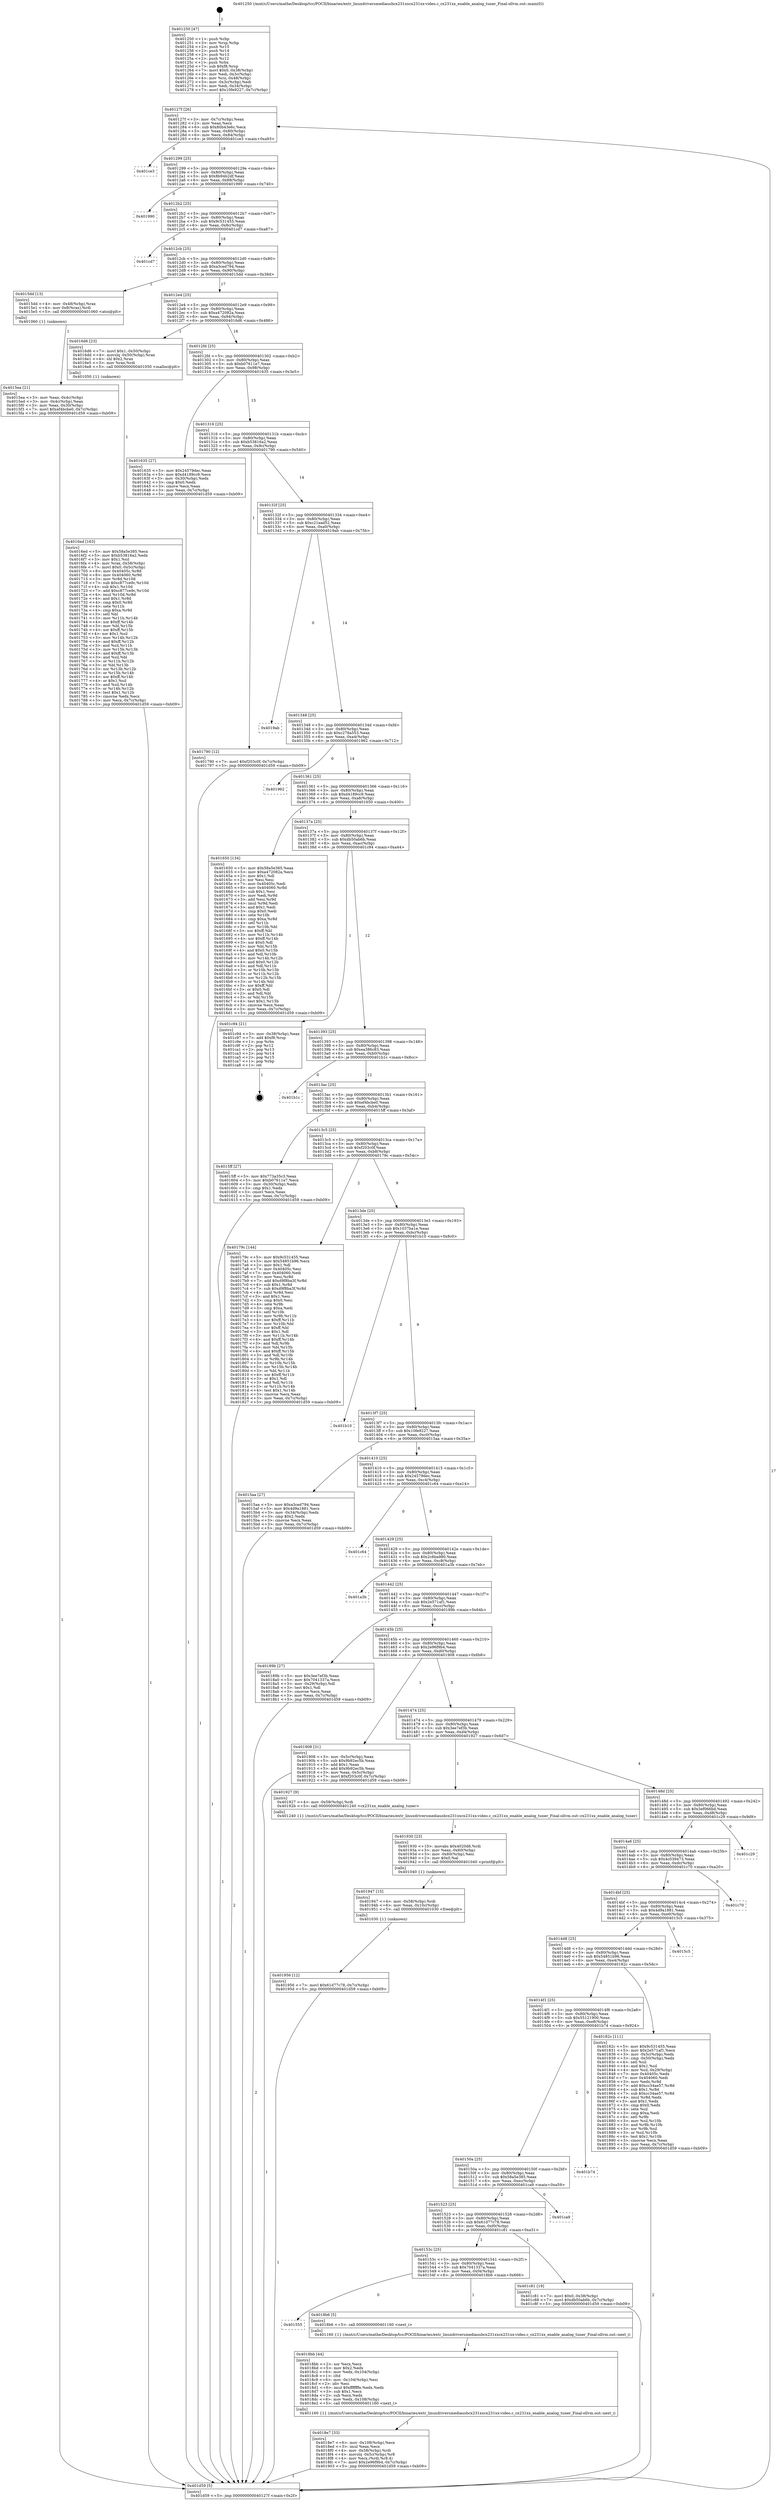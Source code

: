 digraph "0x401250" {
  label = "0x401250 (/mnt/c/Users/mathe/Desktop/tcc/POCII/binaries/extr_linuxdriversmediausbcx231xxcx231xx-video.c_cx231xx_enable_analog_tuner_Final-ollvm.out::main(0))"
  labelloc = "t"
  node[shape=record]

  Entry [label="",width=0.3,height=0.3,shape=circle,fillcolor=black,style=filled]
  "0x40127f" [label="{
     0x40127f [26]\l
     | [instrs]\l
     &nbsp;&nbsp;0x40127f \<+3\>: mov -0x7c(%rbp),%eax\l
     &nbsp;&nbsp;0x401282 \<+2\>: mov %eax,%ecx\l
     &nbsp;&nbsp;0x401284 \<+6\>: sub $0x80b43e6c,%ecx\l
     &nbsp;&nbsp;0x40128a \<+3\>: mov %eax,-0x80(%rbp)\l
     &nbsp;&nbsp;0x40128d \<+6\>: mov %ecx,-0x84(%rbp)\l
     &nbsp;&nbsp;0x401293 \<+6\>: je 0000000000401ce3 \<main+0xa93\>\l
  }"]
  "0x401ce3" [label="{
     0x401ce3\l
  }", style=dashed]
  "0x401299" [label="{
     0x401299 [25]\l
     | [instrs]\l
     &nbsp;&nbsp;0x401299 \<+5\>: jmp 000000000040129e \<main+0x4e\>\l
     &nbsp;&nbsp;0x40129e \<+3\>: mov -0x80(%rbp),%eax\l
     &nbsp;&nbsp;0x4012a1 \<+5\>: sub $0x8b94b2df,%eax\l
     &nbsp;&nbsp;0x4012a6 \<+6\>: mov %eax,-0x88(%rbp)\l
     &nbsp;&nbsp;0x4012ac \<+6\>: je 0000000000401990 \<main+0x740\>\l
  }"]
  Exit [label="",width=0.3,height=0.3,shape=circle,fillcolor=black,style=filled,peripheries=2]
  "0x401990" [label="{
     0x401990\l
  }", style=dashed]
  "0x4012b2" [label="{
     0x4012b2 [25]\l
     | [instrs]\l
     &nbsp;&nbsp;0x4012b2 \<+5\>: jmp 00000000004012b7 \<main+0x67\>\l
     &nbsp;&nbsp;0x4012b7 \<+3\>: mov -0x80(%rbp),%eax\l
     &nbsp;&nbsp;0x4012ba \<+5\>: sub $0x9c531455,%eax\l
     &nbsp;&nbsp;0x4012bf \<+6\>: mov %eax,-0x8c(%rbp)\l
     &nbsp;&nbsp;0x4012c5 \<+6\>: je 0000000000401cd7 \<main+0xa87\>\l
  }"]
  "0x401956" [label="{
     0x401956 [12]\l
     | [instrs]\l
     &nbsp;&nbsp;0x401956 \<+7\>: movl $0x61d77c78,-0x7c(%rbp)\l
     &nbsp;&nbsp;0x40195d \<+5\>: jmp 0000000000401d59 \<main+0xb09\>\l
  }"]
  "0x401cd7" [label="{
     0x401cd7\l
  }", style=dashed]
  "0x4012cb" [label="{
     0x4012cb [25]\l
     | [instrs]\l
     &nbsp;&nbsp;0x4012cb \<+5\>: jmp 00000000004012d0 \<main+0x80\>\l
     &nbsp;&nbsp;0x4012d0 \<+3\>: mov -0x80(%rbp),%eax\l
     &nbsp;&nbsp;0x4012d3 \<+5\>: sub $0xa3ced794,%eax\l
     &nbsp;&nbsp;0x4012d8 \<+6\>: mov %eax,-0x90(%rbp)\l
     &nbsp;&nbsp;0x4012de \<+6\>: je 00000000004015dd \<main+0x38d\>\l
  }"]
  "0x401947" [label="{
     0x401947 [15]\l
     | [instrs]\l
     &nbsp;&nbsp;0x401947 \<+4\>: mov -0x58(%rbp),%rdi\l
     &nbsp;&nbsp;0x40194b \<+6\>: mov %eax,-0x10c(%rbp)\l
     &nbsp;&nbsp;0x401951 \<+5\>: call 0000000000401030 \<free@plt\>\l
     | [calls]\l
     &nbsp;&nbsp;0x401030 \{1\} (unknown)\l
  }"]
  "0x4015dd" [label="{
     0x4015dd [13]\l
     | [instrs]\l
     &nbsp;&nbsp;0x4015dd \<+4\>: mov -0x48(%rbp),%rax\l
     &nbsp;&nbsp;0x4015e1 \<+4\>: mov 0x8(%rax),%rdi\l
     &nbsp;&nbsp;0x4015e5 \<+5\>: call 0000000000401060 \<atoi@plt\>\l
     | [calls]\l
     &nbsp;&nbsp;0x401060 \{1\} (unknown)\l
  }"]
  "0x4012e4" [label="{
     0x4012e4 [25]\l
     | [instrs]\l
     &nbsp;&nbsp;0x4012e4 \<+5\>: jmp 00000000004012e9 \<main+0x99\>\l
     &nbsp;&nbsp;0x4012e9 \<+3\>: mov -0x80(%rbp),%eax\l
     &nbsp;&nbsp;0x4012ec \<+5\>: sub $0xa472082a,%eax\l
     &nbsp;&nbsp;0x4012f1 \<+6\>: mov %eax,-0x94(%rbp)\l
     &nbsp;&nbsp;0x4012f7 \<+6\>: je 00000000004016d6 \<main+0x486\>\l
  }"]
  "0x401930" [label="{
     0x401930 [23]\l
     | [instrs]\l
     &nbsp;&nbsp;0x401930 \<+10\>: movabs $0x4020d6,%rdi\l
     &nbsp;&nbsp;0x40193a \<+3\>: mov %eax,-0x60(%rbp)\l
     &nbsp;&nbsp;0x40193d \<+3\>: mov -0x60(%rbp),%esi\l
     &nbsp;&nbsp;0x401940 \<+2\>: mov $0x0,%al\l
     &nbsp;&nbsp;0x401942 \<+5\>: call 0000000000401040 \<printf@plt\>\l
     | [calls]\l
     &nbsp;&nbsp;0x401040 \{1\} (unknown)\l
  }"]
  "0x4016d6" [label="{
     0x4016d6 [23]\l
     | [instrs]\l
     &nbsp;&nbsp;0x4016d6 \<+7\>: movl $0x1,-0x50(%rbp)\l
     &nbsp;&nbsp;0x4016dd \<+4\>: movslq -0x50(%rbp),%rax\l
     &nbsp;&nbsp;0x4016e1 \<+4\>: shl $0x2,%rax\l
     &nbsp;&nbsp;0x4016e5 \<+3\>: mov %rax,%rdi\l
     &nbsp;&nbsp;0x4016e8 \<+5\>: call 0000000000401050 \<malloc@plt\>\l
     | [calls]\l
     &nbsp;&nbsp;0x401050 \{1\} (unknown)\l
  }"]
  "0x4012fd" [label="{
     0x4012fd [25]\l
     | [instrs]\l
     &nbsp;&nbsp;0x4012fd \<+5\>: jmp 0000000000401302 \<main+0xb2\>\l
     &nbsp;&nbsp;0x401302 \<+3\>: mov -0x80(%rbp),%eax\l
     &nbsp;&nbsp;0x401305 \<+5\>: sub $0xb07611e7,%eax\l
     &nbsp;&nbsp;0x40130a \<+6\>: mov %eax,-0x98(%rbp)\l
     &nbsp;&nbsp;0x401310 \<+6\>: je 0000000000401635 \<main+0x3e5\>\l
  }"]
  "0x4018e7" [label="{
     0x4018e7 [33]\l
     | [instrs]\l
     &nbsp;&nbsp;0x4018e7 \<+6\>: mov -0x108(%rbp),%ecx\l
     &nbsp;&nbsp;0x4018ed \<+3\>: imul %eax,%ecx\l
     &nbsp;&nbsp;0x4018f0 \<+4\>: mov -0x58(%rbp),%rdi\l
     &nbsp;&nbsp;0x4018f4 \<+4\>: movslq -0x5c(%rbp),%r8\l
     &nbsp;&nbsp;0x4018f8 \<+4\>: mov %ecx,(%rdi,%r8,4)\l
     &nbsp;&nbsp;0x4018fc \<+7\>: movl $0x2e96f9b4,-0x7c(%rbp)\l
     &nbsp;&nbsp;0x401903 \<+5\>: jmp 0000000000401d59 \<main+0xb09\>\l
  }"]
  "0x401635" [label="{
     0x401635 [27]\l
     | [instrs]\l
     &nbsp;&nbsp;0x401635 \<+5\>: mov $0x24579dec,%eax\l
     &nbsp;&nbsp;0x40163a \<+5\>: mov $0xd4189cc9,%ecx\l
     &nbsp;&nbsp;0x40163f \<+3\>: mov -0x30(%rbp),%edx\l
     &nbsp;&nbsp;0x401642 \<+3\>: cmp $0x0,%edx\l
     &nbsp;&nbsp;0x401645 \<+3\>: cmove %ecx,%eax\l
     &nbsp;&nbsp;0x401648 \<+3\>: mov %eax,-0x7c(%rbp)\l
     &nbsp;&nbsp;0x40164b \<+5\>: jmp 0000000000401d59 \<main+0xb09\>\l
  }"]
  "0x401316" [label="{
     0x401316 [25]\l
     | [instrs]\l
     &nbsp;&nbsp;0x401316 \<+5\>: jmp 000000000040131b \<main+0xcb\>\l
     &nbsp;&nbsp;0x40131b \<+3\>: mov -0x80(%rbp),%eax\l
     &nbsp;&nbsp;0x40131e \<+5\>: sub $0xb53816a2,%eax\l
     &nbsp;&nbsp;0x401323 \<+6\>: mov %eax,-0x9c(%rbp)\l
     &nbsp;&nbsp;0x401329 \<+6\>: je 0000000000401790 \<main+0x540\>\l
  }"]
  "0x4018bb" [label="{
     0x4018bb [44]\l
     | [instrs]\l
     &nbsp;&nbsp;0x4018bb \<+2\>: xor %ecx,%ecx\l
     &nbsp;&nbsp;0x4018bd \<+5\>: mov $0x2,%edx\l
     &nbsp;&nbsp;0x4018c2 \<+6\>: mov %edx,-0x104(%rbp)\l
     &nbsp;&nbsp;0x4018c8 \<+1\>: cltd\l
     &nbsp;&nbsp;0x4018c9 \<+6\>: mov -0x104(%rbp),%esi\l
     &nbsp;&nbsp;0x4018cf \<+2\>: idiv %esi\l
     &nbsp;&nbsp;0x4018d1 \<+6\>: imul $0xfffffffe,%edx,%edx\l
     &nbsp;&nbsp;0x4018d7 \<+3\>: sub $0x1,%ecx\l
     &nbsp;&nbsp;0x4018da \<+2\>: sub %ecx,%edx\l
     &nbsp;&nbsp;0x4018dc \<+6\>: mov %edx,-0x108(%rbp)\l
     &nbsp;&nbsp;0x4018e2 \<+5\>: call 0000000000401160 \<next_i\>\l
     | [calls]\l
     &nbsp;&nbsp;0x401160 \{1\} (/mnt/c/Users/mathe/Desktop/tcc/POCII/binaries/extr_linuxdriversmediausbcx231xxcx231xx-video.c_cx231xx_enable_analog_tuner_Final-ollvm.out::next_i)\l
  }"]
  "0x401790" [label="{
     0x401790 [12]\l
     | [instrs]\l
     &nbsp;&nbsp;0x401790 \<+7\>: movl $0xf203c0f,-0x7c(%rbp)\l
     &nbsp;&nbsp;0x401797 \<+5\>: jmp 0000000000401d59 \<main+0xb09\>\l
  }"]
  "0x40132f" [label="{
     0x40132f [25]\l
     | [instrs]\l
     &nbsp;&nbsp;0x40132f \<+5\>: jmp 0000000000401334 \<main+0xe4\>\l
     &nbsp;&nbsp;0x401334 \<+3\>: mov -0x80(%rbp),%eax\l
     &nbsp;&nbsp;0x401337 \<+5\>: sub $0xc21ead52,%eax\l
     &nbsp;&nbsp;0x40133c \<+6\>: mov %eax,-0xa0(%rbp)\l
     &nbsp;&nbsp;0x401342 \<+6\>: je 00000000004019ab \<main+0x75b\>\l
  }"]
  "0x401555" [label="{
     0x401555\l
  }", style=dashed]
  "0x4019ab" [label="{
     0x4019ab\l
  }", style=dashed]
  "0x401348" [label="{
     0x401348 [25]\l
     | [instrs]\l
     &nbsp;&nbsp;0x401348 \<+5\>: jmp 000000000040134d \<main+0xfd\>\l
     &nbsp;&nbsp;0x40134d \<+3\>: mov -0x80(%rbp),%eax\l
     &nbsp;&nbsp;0x401350 \<+5\>: sub $0xc278a553,%eax\l
     &nbsp;&nbsp;0x401355 \<+6\>: mov %eax,-0xa4(%rbp)\l
     &nbsp;&nbsp;0x40135b \<+6\>: je 0000000000401962 \<main+0x712\>\l
  }"]
  "0x4018b6" [label="{
     0x4018b6 [5]\l
     | [instrs]\l
     &nbsp;&nbsp;0x4018b6 \<+5\>: call 0000000000401160 \<next_i\>\l
     | [calls]\l
     &nbsp;&nbsp;0x401160 \{1\} (/mnt/c/Users/mathe/Desktop/tcc/POCII/binaries/extr_linuxdriversmediausbcx231xxcx231xx-video.c_cx231xx_enable_analog_tuner_Final-ollvm.out::next_i)\l
  }"]
  "0x401962" [label="{
     0x401962\l
  }", style=dashed]
  "0x401361" [label="{
     0x401361 [25]\l
     | [instrs]\l
     &nbsp;&nbsp;0x401361 \<+5\>: jmp 0000000000401366 \<main+0x116\>\l
     &nbsp;&nbsp;0x401366 \<+3\>: mov -0x80(%rbp),%eax\l
     &nbsp;&nbsp;0x401369 \<+5\>: sub $0xd4189cc9,%eax\l
     &nbsp;&nbsp;0x40136e \<+6\>: mov %eax,-0xa8(%rbp)\l
     &nbsp;&nbsp;0x401374 \<+6\>: je 0000000000401650 \<main+0x400\>\l
  }"]
  "0x40153c" [label="{
     0x40153c [25]\l
     | [instrs]\l
     &nbsp;&nbsp;0x40153c \<+5\>: jmp 0000000000401541 \<main+0x2f1\>\l
     &nbsp;&nbsp;0x401541 \<+3\>: mov -0x80(%rbp),%eax\l
     &nbsp;&nbsp;0x401544 \<+5\>: sub $0x7041337a,%eax\l
     &nbsp;&nbsp;0x401549 \<+6\>: mov %eax,-0xf4(%rbp)\l
     &nbsp;&nbsp;0x40154f \<+6\>: je 00000000004018b6 \<main+0x666\>\l
  }"]
  "0x401650" [label="{
     0x401650 [134]\l
     | [instrs]\l
     &nbsp;&nbsp;0x401650 \<+5\>: mov $0x58a5e385,%eax\l
     &nbsp;&nbsp;0x401655 \<+5\>: mov $0xa472082a,%ecx\l
     &nbsp;&nbsp;0x40165a \<+2\>: mov $0x1,%dl\l
     &nbsp;&nbsp;0x40165c \<+2\>: xor %esi,%esi\l
     &nbsp;&nbsp;0x40165e \<+7\>: mov 0x40405c,%edi\l
     &nbsp;&nbsp;0x401665 \<+8\>: mov 0x404060,%r8d\l
     &nbsp;&nbsp;0x40166d \<+3\>: sub $0x1,%esi\l
     &nbsp;&nbsp;0x401670 \<+3\>: mov %edi,%r9d\l
     &nbsp;&nbsp;0x401673 \<+3\>: add %esi,%r9d\l
     &nbsp;&nbsp;0x401676 \<+4\>: imul %r9d,%edi\l
     &nbsp;&nbsp;0x40167a \<+3\>: and $0x1,%edi\l
     &nbsp;&nbsp;0x40167d \<+3\>: cmp $0x0,%edi\l
     &nbsp;&nbsp;0x401680 \<+4\>: sete %r10b\l
     &nbsp;&nbsp;0x401684 \<+4\>: cmp $0xa,%r8d\l
     &nbsp;&nbsp;0x401688 \<+4\>: setl %r11b\l
     &nbsp;&nbsp;0x40168c \<+3\>: mov %r10b,%bl\l
     &nbsp;&nbsp;0x40168f \<+3\>: xor $0xff,%bl\l
     &nbsp;&nbsp;0x401692 \<+3\>: mov %r11b,%r14b\l
     &nbsp;&nbsp;0x401695 \<+4\>: xor $0xff,%r14b\l
     &nbsp;&nbsp;0x401699 \<+3\>: xor $0x0,%dl\l
     &nbsp;&nbsp;0x40169c \<+3\>: mov %bl,%r15b\l
     &nbsp;&nbsp;0x40169f \<+4\>: and $0x0,%r15b\l
     &nbsp;&nbsp;0x4016a3 \<+3\>: and %dl,%r10b\l
     &nbsp;&nbsp;0x4016a6 \<+3\>: mov %r14b,%r12b\l
     &nbsp;&nbsp;0x4016a9 \<+4\>: and $0x0,%r12b\l
     &nbsp;&nbsp;0x4016ad \<+3\>: and %dl,%r11b\l
     &nbsp;&nbsp;0x4016b0 \<+3\>: or %r10b,%r15b\l
     &nbsp;&nbsp;0x4016b3 \<+3\>: or %r11b,%r12b\l
     &nbsp;&nbsp;0x4016b6 \<+3\>: xor %r12b,%r15b\l
     &nbsp;&nbsp;0x4016b9 \<+3\>: or %r14b,%bl\l
     &nbsp;&nbsp;0x4016bc \<+3\>: xor $0xff,%bl\l
     &nbsp;&nbsp;0x4016bf \<+3\>: or $0x0,%dl\l
     &nbsp;&nbsp;0x4016c2 \<+2\>: and %dl,%bl\l
     &nbsp;&nbsp;0x4016c4 \<+3\>: or %bl,%r15b\l
     &nbsp;&nbsp;0x4016c7 \<+4\>: test $0x1,%r15b\l
     &nbsp;&nbsp;0x4016cb \<+3\>: cmovne %ecx,%eax\l
     &nbsp;&nbsp;0x4016ce \<+3\>: mov %eax,-0x7c(%rbp)\l
     &nbsp;&nbsp;0x4016d1 \<+5\>: jmp 0000000000401d59 \<main+0xb09\>\l
  }"]
  "0x40137a" [label="{
     0x40137a [25]\l
     | [instrs]\l
     &nbsp;&nbsp;0x40137a \<+5\>: jmp 000000000040137f \<main+0x12f\>\l
     &nbsp;&nbsp;0x40137f \<+3\>: mov -0x80(%rbp),%eax\l
     &nbsp;&nbsp;0x401382 \<+5\>: sub $0xdb50ab6b,%eax\l
     &nbsp;&nbsp;0x401387 \<+6\>: mov %eax,-0xac(%rbp)\l
     &nbsp;&nbsp;0x40138d \<+6\>: je 0000000000401c94 \<main+0xa44\>\l
  }"]
  "0x401c81" [label="{
     0x401c81 [19]\l
     | [instrs]\l
     &nbsp;&nbsp;0x401c81 \<+7\>: movl $0x0,-0x38(%rbp)\l
     &nbsp;&nbsp;0x401c88 \<+7\>: movl $0xdb50ab6b,-0x7c(%rbp)\l
     &nbsp;&nbsp;0x401c8f \<+5\>: jmp 0000000000401d59 \<main+0xb09\>\l
  }"]
  "0x401c94" [label="{
     0x401c94 [21]\l
     | [instrs]\l
     &nbsp;&nbsp;0x401c94 \<+3\>: mov -0x38(%rbp),%eax\l
     &nbsp;&nbsp;0x401c97 \<+7\>: add $0xf8,%rsp\l
     &nbsp;&nbsp;0x401c9e \<+1\>: pop %rbx\l
     &nbsp;&nbsp;0x401c9f \<+2\>: pop %r12\l
     &nbsp;&nbsp;0x401ca1 \<+2\>: pop %r13\l
     &nbsp;&nbsp;0x401ca3 \<+2\>: pop %r14\l
     &nbsp;&nbsp;0x401ca5 \<+2\>: pop %r15\l
     &nbsp;&nbsp;0x401ca7 \<+1\>: pop %rbp\l
     &nbsp;&nbsp;0x401ca8 \<+1\>: ret\l
  }"]
  "0x401393" [label="{
     0x401393 [25]\l
     | [instrs]\l
     &nbsp;&nbsp;0x401393 \<+5\>: jmp 0000000000401398 \<main+0x148\>\l
     &nbsp;&nbsp;0x401398 \<+3\>: mov -0x80(%rbp),%eax\l
     &nbsp;&nbsp;0x40139b \<+5\>: sub $0xea386c83,%eax\l
     &nbsp;&nbsp;0x4013a0 \<+6\>: mov %eax,-0xb0(%rbp)\l
     &nbsp;&nbsp;0x4013a6 \<+6\>: je 0000000000401b1c \<main+0x8cc\>\l
  }"]
  "0x401523" [label="{
     0x401523 [25]\l
     | [instrs]\l
     &nbsp;&nbsp;0x401523 \<+5\>: jmp 0000000000401528 \<main+0x2d8\>\l
     &nbsp;&nbsp;0x401528 \<+3\>: mov -0x80(%rbp),%eax\l
     &nbsp;&nbsp;0x40152b \<+5\>: sub $0x61d77c78,%eax\l
     &nbsp;&nbsp;0x401530 \<+6\>: mov %eax,-0xf0(%rbp)\l
     &nbsp;&nbsp;0x401536 \<+6\>: je 0000000000401c81 \<main+0xa31\>\l
  }"]
  "0x401b1c" [label="{
     0x401b1c\l
  }", style=dashed]
  "0x4013ac" [label="{
     0x4013ac [25]\l
     | [instrs]\l
     &nbsp;&nbsp;0x4013ac \<+5\>: jmp 00000000004013b1 \<main+0x161\>\l
     &nbsp;&nbsp;0x4013b1 \<+3\>: mov -0x80(%rbp),%eax\l
     &nbsp;&nbsp;0x4013b4 \<+5\>: sub $0xef4bcbe0,%eax\l
     &nbsp;&nbsp;0x4013b9 \<+6\>: mov %eax,-0xb4(%rbp)\l
     &nbsp;&nbsp;0x4013bf \<+6\>: je 00000000004015ff \<main+0x3af\>\l
  }"]
  "0x401ca9" [label="{
     0x401ca9\l
  }", style=dashed]
  "0x4015ff" [label="{
     0x4015ff [27]\l
     | [instrs]\l
     &nbsp;&nbsp;0x4015ff \<+5\>: mov $0x773a35c3,%eax\l
     &nbsp;&nbsp;0x401604 \<+5\>: mov $0xb07611e7,%ecx\l
     &nbsp;&nbsp;0x401609 \<+3\>: mov -0x30(%rbp),%edx\l
     &nbsp;&nbsp;0x40160c \<+3\>: cmp $0x1,%edx\l
     &nbsp;&nbsp;0x40160f \<+3\>: cmovl %ecx,%eax\l
     &nbsp;&nbsp;0x401612 \<+3\>: mov %eax,-0x7c(%rbp)\l
     &nbsp;&nbsp;0x401615 \<+5\>: jmp 0000000000401d59 \<main+0xb09\>\l
  }"]
  "0x4013c5" [label="{
     0x4013c5 [25]\l
     | [instrs]\l
     &nbsp;&nbsp;0x4013c5 \<+5\>: jmp 00000000004013ca \<main+0x17a\>\l
     &nbsp;&nbsp;0x4013ca \<+3\>: mov -0x80(%rbp),%eax\l
     &nbsp;&nbsp;0x4013cd \<+5\>: sub $0xf203c0f,%eax\l
     &nbsp;&nbsp;0x4013d2 \<+6\>: mov %eax,-0xb8(%rbp)\l
     &nbsp;&nbsp;0x4013d8 \<+6\>: je 000000000040179c \<main+0x54c\>\l
  }"]
  "0x40150a" [label="{
     0x40150a [25]\l
     | [instrs]\l
     &nbsp;&nbsp;0x40150a \<+5\>: jmp 000000000040150f \<main+0x2bf\>\l
     &nbsp;&nbsp;0x40150f \<+3\>: mov -0x80(%rbp),%eax\l
     &nbsp;&nbsp;0x401512 \<+5\>: sub $0x58a5e385,%eax\l
     &nbsp;&nbsp;0x401517 \<+6\>: mov %eax,-0xec(%rbp)\l
     &nbsp;&nbsp;0x40151d \<+6\>: je 0000000000401ca9 \<main+0xa59\>\l
  }"]
  "0x40179c" [label="{
     0x40179c [144]\l
     | [instrs]\l
     &nbsp;&nbsp;0x40179c \<+5\>: mov $0x9c531455,%eax\l
     &nbsp;&nbsp;0x4017a1 \<+5\>: mov $0x54851b96,%ecx\l
     &nbsp;&nbsp;0x4017a6 \<+2\>: mov $0x1,%dl\l
     &nbsp;&nbsp;0x4017a8 \<+7\>: mov 0x40405c,%esi\l
     &nbsp;&nbsp;0x4017af \<+7\>: mov 0x404060,%edi\l
     &nbsp;&nbsp;0x4017b6 \<+3\>: mov %esi,%r8d\l
     &nbsp;&nbsp;0x4017b9 \<+7\>: add $0xd9f8ba3f,%r8d\l
     &nbsp;&nbsp;0x4017c0 \<+4\>: sub $0x1,%r8d\l
     &nbsp;&nbsp;0x4017c4 \<+7\>: sub $0xd9f8ba3f,%r8d\l
     &nbsp;&nbsp;0x4017cb \<+4\>: imul %r8d,%esi\l
     &nbsp;&nbsp;0x4017cf \<+3\>: and $0x1,%esi\l
     &nbsp;&nbsp;0x4017d2 \<+3\>: cmp $0x0,%esi\l
     &nbsp;&nbsp;0x4017d5 \<+4\>: sete %r9b\l
     &nbsp;&nbsp;0x4017d9 \<+3\>: cmp $0xa,%edi\l
     &nbsp;&nbsp;0x4017dc \<+4\>: setl %r10b\l
     &nbsp;&nbsp;0x4017e0 \<+3\>: mov %r9b,%r11b\l
     &nbsp;&nbsp;0x4017e3 \<+4\>: xor $0xff,%r11b\l
     &nbsp;&nbsp;0x4017e7 \<+3\>: mov %r10b,%bl\l
     &nbsp;&nbsp;0x4017ea \<+3\>: xor $0xff,%bl\l
     &nbsp;&nbsp;0x4017ed \<+3\>: xor $0x1,%dl\l
     &nbsp;&nbsp;0x4017f0 \<+3\>: mov %r11b,%r14b\l
     &nbsp;&nbsp;0x4017f3 \<+4\>: and $0xff,%r14b\l
     &nbsp;&nbsp;0x4017f7 \<+3\>: and %dl,%r9b\l
     &nbsp;&nbsp;0x4017fa \<+3\>: mov %bl,%r15b\l
     &nbsp;&nbsp;0x4017fd \<+4\>: and $0xff,%r15b\l
     &nbsp;&nbsp;0x401801 \<+3\>: and %dl,%r10b\l
     &nbsp;&nbsp;0x401804 \<+3\>: or %r9b,%r14b\l
     &nbsp;&nbsp;0x401807 \<+3\>: or %r10b,%r15b\l
     &nbsp;&nbsp;0x40180a \<+3\>: xor %r15b,%r14b\l
     &nbsp;&nbsp;0x40180d \<+3\>: or %bl,%r11b\l
     &nbsp;&nbsp;0x401810 \<+4\>: xor $0xff,%r11b\l
     &nbsp;&nbsp;0x401814 \<+3\>: or $0x1,%dl\l
     &nbsp;&nbsp;0x401817 \<+3\>: and %dl,%r11b\l
     &nbsp;&nbsp;0x40181a \<+3\>: or %r11b,%r14b\l
     &nbsp;&nbsp;0x40181d \<+4\>: test $0x1,%r14b\l
     &nbsp;&nbsp;0x401821 \<+3\>: cmovne %ecx,%eax\l
     &nbsp;&nbsp;0x401824 \<+3\>: mov %eax,-0x7c(%rbp)\l
     &nbsp;&nbsp;0x401827 \<+5\>: jmp 0000000000401d59 \<main+0xb09\>\l
  }"]
  "0x4013de" [label="{
     0x4013de [25]\l
     | [instrs]\l
     &nbsp;&nbsp;0x4013de \<+5\>: jmp 00000000004013e3 \<main+0x193\>\l
     &nbsp;&nbsp;0x4013e3 \<+3\>: mov -0x80(%rbp),%eax\l
     &nbsp;&nbsp;0x4013e6 \<+5\>: sub $0x1037ba1e,%eax\l
     &nbsp;&nbsp;0x4013eb \<+6\>: mov %eax,-0xbc(%rbp)\l
     &nbsp;&nbsp;0x4013f1 \<+6\>: je 0000000000401b10 \<main+0x8c0\>\l
  }"]
  "0x401b74" [label="{
     0x401b74\l
  }", style=dashed]
  "0x401b10" [label="{
     0x401b10\l
  }", style=dashed]
  "0x4013f7" [label="{
     0x4013f7 [25]\l
     | [instrs]\l
     &nbsp;&nbsp;0x4013f7 \<+5\>: jmp 00000000004013fc \<main+0x1ac\>\l
     &nbsp;&nbsp;0x4013fc \<+3\>: mov -0x80(%rbp),%eax\l
     &nbsp;&nbsp;0x4013ff \<+5\>: sub $0x10fe9227,%eax\l
     &nbsp;&nbsp;0x401404 \<+6\>: mov %eax,-0xc0(%rbp)\l
     &nbsp;&nbsp;0x40140a \<+6\>: je 00000000004015aa \<main+0x35a\>\l
  }"]
  "0x4014f1" [label="{
     0x4014f1 [25]\l
     | [instrs]\l
     &nbsp;&nbsp;0x4014f1 \<+5\>: jmp 00000000004014f6 \<main+0x2a6\>\l
     &nbsp;&nbsp;0x4014f6 \<+3\>: mov -0x80(%rbp),%eax\l
     &nbsp;&nbsp;0x4014f9 \<+5\>: sub $0x55121900,%eax\l
     &nbsp;&nbsp;0x4014fe \<+6\>: mov %eax,-0xe8(%rbp)\l
     &nbsp;&nbsp;0x401504 \<+6\>: je 0000000000401b74 \<main+0x924\>\l
  }"]
  "0x4015aa" [label="{
     0x4015aa [27]\l
     | [instrs]\l
     &nbsp;&nbsp;0x4015aa \<+5\>: mov $0xa3ced794,%eax\l
     &nbsp;&nbsp;0x4015af \<+5\>: mov $0x4d9a1881,%ecx\l
     &nbsp;&nbsp;0x4015b4 \<+3\>: mov -0x34(%rbp),%edx\l
     &nbsp;&nbsp;0x4015b7 \<+3\>: cmp $0x2,%edx\l
     &nbsp;&nbsp;0x4015ba \<+3\>: cmovne %ecx,%eax\l
     &nbsp;&nbsp;0x4015bd \<+3\>: mov %eax,-0x7c(%rbp)\l
     &nbsp;&nbsp;0x4015c0 \<+5\>: jmp 0000000000401d59 \<main+0xb09\>\l
  }"]
  "0x401410" [label="{
     0x401410 [25]\l
     | [instrs]\l
     &nbsp;&nbsp;0x401410 \<+5\>: jmp 0000000000401415 \<main+0x1c5\>\l
     &nbsp;&nbsp;0x401415 \<+3\>: mov -0x80(%rbp),%eax\l
     &nbsp;&nbsp;0x401418 \<+5\>: sub $0x24579dec,%eax\l
     &nbsp;&nbsp;0x40141d \<+6\>: mov %eax,-0xc4(%rbp)\l
     &nbsp;&nbsp;0x401423 \<+6\>: je 0000000000401c64 \<main+0xa14\>\l
  }"]
  "0x401d59" [label="{
     0x401d59 [5]\l
     | [instrs]\l
     &nbsp;&nbsp;0x401d59 \<+5\>: jmp 000000000040127f \<main+0x2f\>\l
  }"]
  "0x401250" [label="{
     0x401250 [47]\l
     | [instrs]\l
     &nbsp;&nbsp;0x401250 \<+1\>: push %rbp\l
     &nbsp;&nbsp;0x401251 \<+3\>: mov %rsp,%rbp\l
     &nbsp;&nbsp;0x401254 \<+2\>: push %r15\l
     &nbsp;&nbsp;0x401256 \<+2\>: push %r14\l
     &nbsp;&nbsp;0x401258 \<+2\>: push %r13\l
     &nbsp;&nbsp;0x40125a \<+2\>: push %r12\l
     &nbsp;&nbsp;0x40125c \<+1\>: push %rbx\l
     &nbsp;&nbsp;0x40125d \<+7\>: sub $0xf8,%rsp\l
     &nbsp;&nbsp;0x401264 \<+7\>: movl $0x0,-0x38(%rbp)\l
     &nbsp;&nbsp;0x40126b \<+3\>: mov %edi,-0x3c(%rbp)\l
     &nbsp;&nbsp;0x40126e \<+4\>: mov %rsi,-0x48(%rbp)\l
     &nbsp;&nbsp;0x401272 \<+3\>: mov -0x3c(%rbp),%edi\l
     &nbsp;&nbsp;0x401275 \<+3\>: mov %edi,-0x34(%rbp)\l
     &nbsp;&nbsp;0x401278 \<+7\>: movl $0x10fe9227,-0x7c(%rbp)\l
  }"]
  "0x4015ea" [label="{
     0x4015ea [21]\l
     | [instrs]\l
     &nbsp;&nbsp;0x4015ea \<+3\>: mov %eax,-0x4c(%rbp)\l
     &nbsp;&nbsp;0x4015ed \<+3\>: mov -0x4c(%rbp),%eax\l
     &nbsp;&nbsp;0x4015f0 \<+3\>: mov %eax,-0x30(%rbp)\l
     &nbsp;&nbsp;0x4015f3 \<+7\>: movl $0xef4bcbe0,-0x7c(%rbp)\l
     &nbsp;&nbsp;0x4015fa \<+5\>: jmp 0000000000401d59 \<main+0xb09\>\l
  }"]
  "0x4016ed" [label="{
     0x4016ed [163]\l
     | [instrs]\l
     &nbsp;&nbsp;0x4016ed \<+5\>: mov $0x58a5e385,%ecx\l
     &nbsp;&nbsp;0x4016f2 \<+5\>: mov $0xb53816a2,%edx\l
     &nbsp;&nbsp;0x4016f7 \<+3\>: mov $0x1,%sil\l
     &nbsp;&nbsp;0x4016fa \<+4\>: mov %rax,-0x58(%rbp)\l
     &nbsp;&nbsp;0x4016fe \<+7\>: movl $0x0,-0x5c(%rbp)\l
     &nbsp;&nbsp;0x401705 \<+8\>: mov 0x40405c,%r8d\l
     &nbsp;&nbsp;0x40170d \<+8\>: mov 0x404060,%r9d\l
     &nbsp;&nbsp;0x401715 \<+3\>: mov %r8d,%r10d\l
     &nbsp;&nbsp;0x401718 \<+7\>: sub $0xc877ce9c,%r10d\l
     &nbsp;&nbsp;0x40171f \<+4\>: sub $0x1,%r10d\l
     &nbsp;&nbsp;0x401723 \<+7\>: add $0xc877ce9c,%r10d\l
     &nbsp;&nbsp;0x40172a \<+4\>: imul %r10d,%r8d\l
     &nbsp;&nbsp;0x40172e \<+4\>: and $0x1,%r8d\l
     &nbsp;&nbsp;0x401732 \<+4\>: cmp $0x0,%r8d\l
     &nbsp;&nbsp;0x401736 \<+4\>: sete %r11b\l
     &nbsp;&nbsp;0x40173a \<+4\>: cmp $0xa,%r9d\l
     &nbsp;&nbsp;0x40173e \<+3\>: setl %bl\l
     &nbsp;&nbsp;0x401741 \<+3\>: mov %r11b,%r14b\l
     &nbsp;&nbsp;0x401744 \<+4\>: xor $0xff,%r14b\l
     &nbsp;&nbsp;0x401748 \<+3\>: mov %bl,%r15b\l
     &nbsp;&nbsp;0x40174b \<+4\>: xor $0xff,%r15b\l
     &nbsp;&nbsp;0x40174f \<+4\>: xor $0x1,%sil\l
     &nbsp;&nbsp;0x401753 \<+3\>: mov %r14b,%r12b\l
     &nbsp;&nbsp;0x401756 \<+4\>: and $0xff,%r12b\l
     &nbsp;&nbsp;0x40175a \<+3\>: and %sil,%r11b\l
     &nbsp;&nbsp;0x40175d \<+3\>: mov %r15b,%r13b\l
     &nbsp;&nbsp;0x401760 \<+4\>: and $0xff,%r13b\l
     &nbsp;&nbsp;0x401764 \<+3\>: and %sil,%bl\l
     &nbsp;&nbsp;0x401767 \<+3\>: or %r11b,%r12b\l
     &nbsp;&nbsp;0x40176a \<+3\>: or %bl,%r13b\l
     &nbsp;&nbsp;0x40176d \<+3\>: xor %r13b,%r12b\l
     &nbsp;&nbsp;0x401770 \<+3\>: or %r15b,%r14b\l
     &nbsp;&nbsp;0x401773 \<+4\>: xor $0xff,%r14b\l
     &nbsp;&nbsp;0x401777 \<+4\>: or $0x1,%sil\l
     &nbsp;&nbsp;0x40177b \<+3\>: and %sil,%r14b\l
     &nbsp;&nbsp;0x40177e \<+3\>: or %r14b,%r12b\l
     &nbsp;&nbsp;0x401781 \<+4\>: test $0x1,%r12b\l
     &nbsp;&nbsp;0x401785 \<+3\>: cmovne %edx,%ecx\l
     &nbsp;&nbsp;0x401788 \<+3\>: mov %ecx,-0x7c(%rbp)\l
     &nbsp;&nbsp;0x40178b \<+5\>: jmp 0000000000401d59 \<main+0xb09\>\l
  }"]
  "0x40182c" [label="{
     0x40182c [111]\l
     | [instrs]\l
     &nbsp;&nbsp;0x40182c \<+5\>: mov $0x9c531455,%eax\l
     &nbsp;&nbsp;0x401831 \<+5\>: mov $0x2e571af1,%ecx\l
     &nbsp;&nbsp;0x401836 \<+3\>: mov -0x5c(%rbp),%edx\l
     &nbsp;&nbsp;0x401839 \<+3\>: cmp -0x50(%rbp),%edx\l
     &nbsp;&nbsp;0x40183c \<+4\>: setl %sil\l
     &nbsp;&nbsp;0x401840 \<+4\>: and $0x1,%sil\l
     &nbsp;&nbsp;0x401844 \<+4\>: mov %sil,-0x29(%rbp)\l
     &nbsp;&nbsp;0x401848 \<+7\>: mov 0x40405c,%edx\l
     &nbsp;&nbsp;0x40184f \<+7\>: mov 0x404060,%edi\l
     &nbsp;&nbsp;0x401856 \<+3\>: mov %edx,%r8d\l
     &nbsp;&nbsp;0x401859 \<+7\>: add $0xcc34ae57,%r8d\l
     &nbsp;&nbsp;0x401860 \<+4\>: sub $0x1,%r8d\l
     &nbsp;&nbsp;0x401864 \<+7\>: sub $0xcc34ae57,%r8d\l
     &nbsp;&nbsp;0x40186b \<+4\>: imul %r8d,%edx\l
     &nbsp;&nbsp;0x40186f \<+3\>: and $0x1,%edx\l
     &nbsp;&nbsp;0x401872 \<+3\>: cmp $0x0,%edx\l
     &nbsp;&nbsp;0x401875 \<+4\>: sete %sil\l
     &nbsp;&nbsp;0x401879 \<+3\>: cmp $0xa,%edi\l
     &nbsp;&nbsp;0x40187c \<+4\>: setl %r9b\l
     &nbsp;&nbsp;0x401880 \<+3\>: mov %sil,%r10b\l
     &nbsp;&nbsp;0x401883 \<+3\>: and %r9b,%r10b\l
     &nbsp;&nbsp;0x401886 \<+3\>: xor %r9b,%sil\l
     &nbsp;&nbsp;0x401889 \<+3\>: or %sil,%r10b\l
     &nbsp;&nbsp;0x40188c \<+4\>: test $0x1,%r10b\l
     &nbsp;&nbsp;0x401890 \<+3\>: cmovne %ecx,%eax\l
     &nbsp;&nbsp;0x401893 \<+3\>: mov %eax,-0x7c(%rbp)\l
     &nbsp;&nbsp;0x401896 \<+5\>: jmp 0000000000401d59 \<main+0xb09\>\l
  }"]
  "0x401c64" [label="{
     0x401c64\l
  }", style=dashed]
  "0x401429" [label="{
     0x401429 [25]\l
     | [instrs]\l
     &nbsp;&nbsp;0x401429 \<+5\>: jmp 000000000040142e \<main+0x1de\>\l
     &nbsp;&nbsp;0x40142e \<+3\>: mov -0x80(%rbp),%eax\l
     &nbsp;&nbsp;0x401431 \<+5\>: sub $0x2c6ba980,%eax\l
     &nbsp;&nbsp;0x401436 \<+6\>: mov %eax,-0xc8(%rbp)\l
     &nbsp;&nbsp;0x40143c \<+6\>: je 0000000000401a3b \<main+0x7eb\>\l
  }"]
  "0x4014d8" [label="{
     0x4014d8 [25]\l
     | [instrs]\l
     &nbsp;&nbsp;0x4014d8 \<+5\>: jmp 00000000004014dd \<main+0x28d\>\l
     &nbsp;&nbsp;0x4014dd \<+3\>: mov -0x80(%rbp),%eax\l
     &nbsp;&nbsp;0x4014e0 \<+5\>: sub $0x54851b96,%eax\l
     &nbsp;&nbsp;0x4014e5 \<+6\>: mov %eax,-0xe4(%rbp)\l
     &nbsp;&nbsp;0x4014eb \<+6\>: je 000000000040182c \<main+0x5dc\>\l
  }"]
  "0x401a3b" [label="{
     0x401a3b\l
  }", style=dashed]
  "0x401442" [label="{
     0x401442 [25]\l
     | [instrs]\l
     &nbsp;&nbsp;0x401442 \<+5\>: jmp 0000000000401447 \<main+0x1f7\>\l
     &nbsp;&nbsp;0x401447 \<+3\>: mov -0x80(%rbp),%eax\l
     &nbsp;&nbsp;0x40144a \<+5\>: sub $0x2e571af1,%eax\l
     &nbsp;&nbsp;0x40144f \<+6\>: mov %eax,-0xcc(%rbp)\l
     &nbsp;&nbsp;0x401455 \<+6\>: je 000000000040189b \<main+0x64b\>\l
  }"]
  "0x4015c5" [label="{
     0x4015c5\l
  }", style=dashed]
  "0x40189b" [label="{
     0x40189b [27]\l
     | [instrs]\l
     &nbsp;&nbsp;0x40189b \<+5\>: mov $0x3ee7ef3b,%eax\l
     &nbsp;&nbsp;0x4018a0 \<+5\>: mov $0x7041337a,%ecx\l
     &nbsp;&nbsp;0x4018a5 \<+3\>: mov -0x29(%rbp),%dl\l
     &nbsp;&nbsp;0x4018a8 \<+3\>: test $0x1,%dl\l
     &nbsp;&nbsp;0x4018ab \<+3\>: cmovne %ecx,%eax\l
     &nbsp;&nbsp;0x4018ae \<+3\>: mov %eax,-0x7c(%rbp)\l
     &nbsp;&nbsp;0x4018b1 \<+5\>: jmp 0000000000401d59 \<main+0xb09\>\l
  }"]
  "0x40145b" [label="{
     0x40145b [25]\l
     | [instrs]\l
     &nbsp;&nbsp;0x40145b \<+5\>: jmp 0000000000401460 \<main+0x210\>\l
     &nbsp;&nbsp;0x401460 \<+3\>: mov -0x80(%rbp),%eax\l
     &nbsp;&nbsp;0x401463 \<+5\>: sub $0x2e96f9b4,%eax\l
     &nbsp;&nbsp;0x401468 \<+6\>: mov %eax,-0xd0(%rbp)\l
     &nbsp;&nbsp;0x40146e \<+6\>: je 0000000000401908 \<main+0x6b8\>\l
  }"]
  "0x4014bf" [label="{
     0x4014bf [25]\l
     | [instrs]\l
     &nbsp;&nbsp;0x4014bf \<+5\>: jmp 00000000004014c4 \<main+0x274\>\l
     &nbsp;&nbsp;0x4014c4 \<+3\>: mov -0x80(%rbp),%eax\l
     &nbsp;&nbsp;0x4014c7 \<+5\>: sub $0x4d9a1881,%eax\l
     &nbsp;&nbsp;0x4014cc \<+6\>: mov %eax,-0xe0(%rbp)\l
     &nbsp;&nbsp;0x4014d2 \<+6\>: je 00000000004015c5 \<main+0x375\>\l
  }"]
  "0x401908" [label="{
     0x401908 [31]\l
     | [instrs]\l
     &nbsp;&nbsp;0x401908 \<+3\>: mov -0x5c(%rbp),%eax\l
     &nbsp;&nbsp;0x40190b \<+5\>: sub $0x9b92ec5b,%eax\l
     &nbsp;&nbsp;0x401910 \<+3\>: add $0x1,%eax\l
     &nbsp;&nbsp;0x401913 \<+5\>: add $0x9b92ec5b,%eax\l
     &nbsp;&nbsp;0x401918 \<+3\>: mov %eax,-0x5c(%rbp)\l
     &nbsp;&nbsp;0x40191b \<+7\>: movl $0xf203c0f,-0x7c(%rbp)\l
     &nbsp;&nbsp;0x401922 \<+5\>: jmp 0000000000401d59 \<main+0xb09\>\l
  }"]
  "0x401474" [label="{
     0x401474 [25]\l
     | [instrs]\l
     &nbsp;&nbsp;0x401474 \<+5\>: jmp 0000000000401479 \<main+0x229\>\l
     &nbsp;&nbsp;0x401479 \<+3\>: mov -0x80(%rbp),%eax\l
     &nbsp;&nbsp;0x40147c \<+5\>: sub $0x3ee7ef3b,%eax\l
     &nbsp;&nbsp;0x401481 \<+6\>: mov %eax,-0xd4(%rbp)\l
     &nbsp;&nbsp;0x401487 \<+6\>: je 0000000000401927 \<main+0x6d7\>\l
  }"]
  "0x401c70" [label="{
     0x401c70\l
  }", style=dashed]
  "0x401927" [label="{
     0x401927 [9]\l
     | [instrs]\l
     &nbsp;&nbsp;0x401927 \<+4\>: mov -0x58(%rbp),%rdi\l
     &nbsp;&nbsp;0x40192b \<+5\>: call 0000000000401240 \<cx231xx_enable_analog_tuner\>\l
     | [calls]\l
     &nbsp;&nbsp;0x401240 \{1\} (/mnt/c/Users/mathe/Desktop/tcc/POCII/binaries/extr_linuxdriversmediausbcx231xxcx231xx-video.c_cx231xx_enable_analog_tuner_Final-ollvm.out::cx231xx_enable_analog_tuner)\l
  }"]
  "0x40148d" [label="{
     0x40148d [25]\l
     | [instrs]\l
     &nbsp;&nbsp;0x40148d \<+5\>: jmp 0000000000401492 \<main+0x242\>\l
     &nbsp;&nbsp;0x401492 \<+3\>: mov -0x80(%rbp),%eax\l
     &nbsp;&nbsp;0x401495 \<+5\>: sub $0x3ef066bd,%eax\l
     &nbsp;&nbsp;0x40149a \<+6\>: mov %eax,-0xd8(%rbp)\l
     &nbsp;&nbsp;0x4014a0 \<+6\>: je 0000000000401c29 \<main+0x9d9\>\l
  }"]
  "0x4014a6" [label="{
     0x4014a6 [25]\l
     | [instrs]\l
     &nbsp;&nbsp;0x4014a6 \<+5\>: jmp 00000000004014ab \<main+0x25b\>\l
     &nbsp;&nbsp;0x4014ab \<+3\>: mov -0x80(%rbp),%eax\l
     &nbsp;&nbsp;0x4014ae \<+5\>: sub $0x4c039473,%eax\l
     &nbsp;&nbsp;0x4014b3 \<+6\>: mov %eax,-0xdc(%rbp)\l
     &nbsp;&nbsp;0x4014b9 \<+6\>: je 0000000000401c70 \<main+0xa20\>\l
  }"]
  "0x401c29" [label="{
     0x401c29\l
  }", style=dashed]
  Entry -> "0x401250" [label=" 1"]
  "0x40127f" -> "0x401ce3" [label=" 0"]
  "0x40127f" -> "0x401299" [label=" 18"]
  "0x401c94" -> Exit [label=" 1"]
  "0x401299" -> "0x401990" [label=" 0"]
  "0x401299" -> "0x4012b2" [label=" 18"]
  "0x401c81" -> "0x401d59" [label=" 1"]
  "0x4012b2" -> "0x401cd7" [label=" 0"]
  "0x4012b2" -> "0x4012cb" [label=" 18"]
  "0x401956" -> "0x401d59" [label=" 1"]
  "0x4012cb" -> "0x4015dd" [label=" 1"]
  "0x4012cb" -> "0x4012e4" [label=" 17"]
  "0x401947" -> "0x401956" [label=" 1"]
  "0x4012e4" -> "0x4016d6" [label=" 1"]
  "0x4012e4" -> "0x4012fd" [label=" 16"]
  "0x401930" -> "0x401947" [label=" 1"]
  "0x4012fd" -> "0x401635" [label=" 1"]
  "0x4012fd" -> "0x401316" [label=" 15"]
  "0x401927" -> "0x401930" [label=" 1"]
  "0x401316" -> "0x401790" [label=" 1"]
  "0x401316" -> "0x40132f" [label=" 14"]
  "0x401908" -> "0x401d59" [label=" 1"]
  "0x40132f" -> "0x4019ab" [label=" 0"]
  "0x40132f" -> "0x401348" [label=" 14"]
  "0x4018e7" -> "0x401d59" [label=" 1"]
  "0x401348" -> "0x401962" [label=" 0"]
  "0x401348" -> "0x401361" [label=" 14"]
  "0x4018bb" -> "0x4018e7" [label=" 1"]
  "0x401361" -> "0x401650" [label=" 1"]
  "0x401361" -> "0x40137a" [label=" 13"]
  "0x40153c" -> "0x401555" [label=" 0"]
  "0x40137a" -> "0x401c94" [label=" 1"]
  "0x40137a" -> "0x401393" [label=" 12"]
  "0x40153c" -> "0x4018b6" [label=" 1"]
  "0x401393" -> "0x401b1c" [label=" 0"]
  "0x401393" -> "0x4013ac" [label=" 12"]
  "0x401523" -> "0x40153c" [label=" 1"]
  "0x4013ac" -> "0x4015ff" [label=" 1"]
  "0x4013ac" -> "0x4013c5" [label=" 11"]
  "0x401523" -> "0x401c81" [label=" 1"]
  "0x4013c5" -> "0x40179c" [label=" 2"]
  "0x4013c5" -> "0x4013de" [label=" 9"]
  "0x40150a" -> "0x401523" [label=" 2"]
  "0x4013de" -> "0x401b10" [label=" 0"]
  "0x4013de" -> "0x4013f7" [label=" 9"]
  "0x40150a" -> "0x401ca9" [label=" 0"]
  "0x4013f7" -> "0x4015aa" [label=" 1"]
  "0x4013f7" -> "0x401410" [label=" 8"]
  "0x4015aa" -> "0x401d59" [label=" 1"]
  "0x401250" -> "0x40127f" [label=" 1"]
  "0x401d59" -> "0x40127f" [label=" 17"]
  "0x4015dd" -> "0x4015ea" [label=" 1"]
  "0x4015ea" -> "0x401d59" [label=" 1"]
  "0x4015ff" -> "0x401d59" [label=" 1"]
  "0x401635" -> "0x401d59" [label=" 1"]
  "0x401650" -> "0x401d59" [label=" 1"]
  "0x4016d6" -> "0x4016ed" [label=" 1"]
  "0x4016ed" -> "0x401d59" [label=" 1"]
  "0x401790" -> "0x401d59" [label=" 1"]
  "0x40179c" -> "0x401d59" [label=" 2"]
  "0x4014f1" -> "0x40150a" [label=" 2"]
  "0x401410" -> "0x401c64" [label=" 0"]
  "0x401410" -> "0x401429" [label=" 8"]
  "0x4014f1" -> "0x401b74" [label=" 0"]
  "0x401429" -> "0x401a3b" [label=" 0"]
  "0x401429" -> "0x401442" [label=" 8"]
  "0x40189b" -> "0x401d59" [label=" 2"]
  "0x401442" -> "0x40189b" [label=" 2"]
  "0x401442" -> "0x40145b" [label=" 6"]
  "0x40182c" -> "0x401d59" [label=" 2"]
  "0x40145b" -> "0x401908" [label=" 1"]
  "0x40145b" -> "0x401474" [label=" 5"]
  "0x4014d8" -> "0x40182c" [label=" 2"]
  "0x401474" -> "0x401927" [label=" 1"]
  "0x401474" -> "0x40148d" [label=" 4"]
  "0x4018b6" -> "0x4018bb" [label=" 1"]
  "0x40148d" -> "0x401c29" [label=" 0"]
  "0x40148d" -> "0x4014a6" [label=" 4"]
  "0x4014bf" -> "0x4014d8" [label=" 4"]
  "0x4014a6" -> "0x401c70" [label=" 0"]
  "0x4014a6" -> "0x4014bf" [label=" 4"]
  "0x4014d8" -> "0x4014f1" [label=" 2"]
  "0x4014bf" -> "0x4015c5" [label=" 0"]
}
